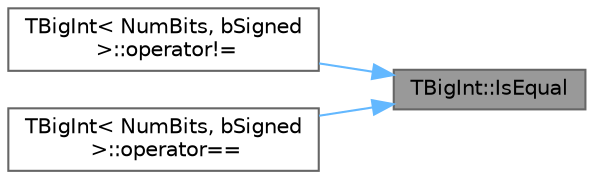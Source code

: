 digraph "TBigInt::IsEqual"
{
 // INTERACTIVE_SVG=YES
 // LATEX_PDF_SIZE
  bgcolor="transparent";
  edge [fontname=Helvetica,fontsize=10,labelfontname=Helvetica,labelfontsize=10];
  node [fontname=Helvetica,fontsize=10,shape=box,height=0.2,width=0.4];
  rankdir="RL";
  Node1 [id="Node000001",label="TBigInt::IsEqual",height=0.2,width=0.4,color="gray40", fillcolor="grey60", style="filled", fontcolor="black",tooltip="Checks if two integers are equal."];
  Node1 -> Node2 [id="edge1_Node000001_Node000002",dir="back",color="steelblue1",style="solid",tooltip=" "];
  Node2 [id="Node000002",label="TBigInt\< NumBits, bSigned\l \>::operator!=",height=0.2,width=0.4,color="grey40", fillcolor="white", style="filled",URL="$d1/db0/classTBigInt.html#a03bc54b9c874bd0f0e1f5fa23ab76c40",tooltip=" "];
  Node1 -> Node3 [id="edge2_Node000001_Node000003",dir="back",color="steelblue1",style="solid",tooltip=" "];
  Node3 [id="Node000003",label="TBigInt\< NumBits, bSigned\l \>::operator==",height=0.2,width=0.4,color="grey40", fillcolor="white", style="filled",URL="$d1/db0/classTBigInt.html#a305df798885bdbdbab80ec27919be830",tooltip=" "];
}

